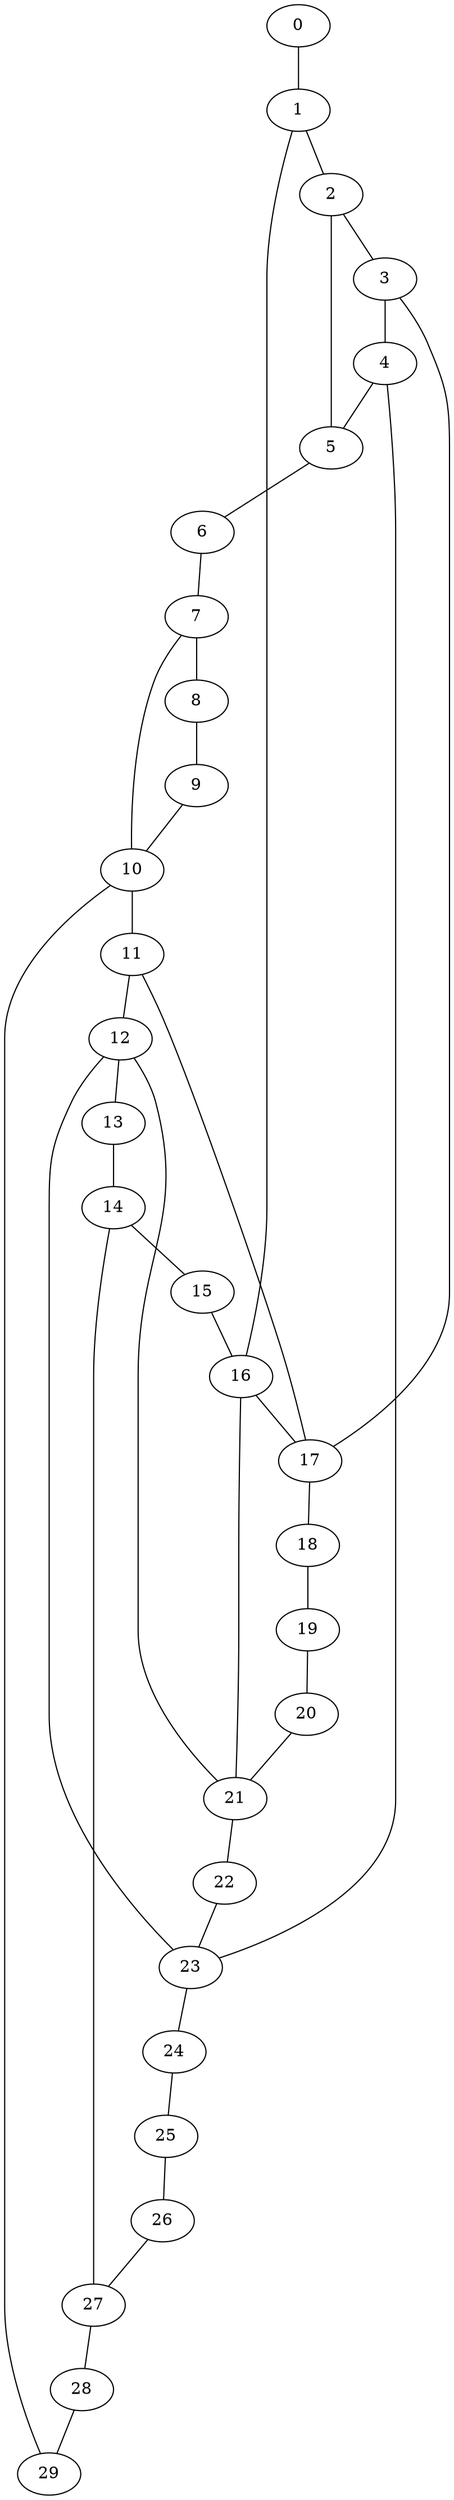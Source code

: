 graph G {
  "0";
  "1";
  "2";
  "3";
  "4";
  "5";
  "6";
  "7";
  "8";
  "9";
  "10";
  "11";
  "12";
  "13";
  "14";
  "15";
  "16";
  "17";
  "18";
  "19";
  "20";
  "21";
  "22";
  "23";
  "24";
  "25";
  "26";
  "27";
  "28";
  "29";
    "3" -- "4";
    "26" -- "27";
    "12" -- "13";
    "21" -- "22";
    "22" -- "23";
    "8" -- "9";
    "17" -- "18";
    "5" -- "2";
    "27" -- "28";
    "25" -- "26";
    "17" -- "11";
    "13" -- "14";
    "10" -- "7";
    "18" -- "19";
    "4" -- "5";
    "5" -- "6";
    "21" -- "12";
    "14" -- "15";
    "23" -- "24";
    "0" -- "1";
    "9" -- "10";
    "1" -- "2";
    "10" -- "11";
    "27" -- "14";
    "4" -- "23";
    "19" -- "20";
    "28" -- "29";
    "6" -- "7";
    "15" -- "16";
    "24" -- "25";
    "10" -- "29";
    "16" -- "21";
    "20" -- "21";
    "23" -- "12";
    "17" -- "3";
    "2" -- "3";
    "11" -- "12";
    "7" -- "8";
    "1" -- "16";
    "16" -- "17";
}
